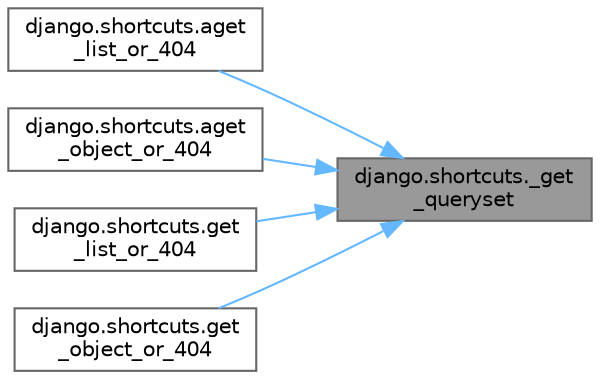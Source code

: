 digraph "django.shortcuts._get_queryset"
{
 // LATEX_PDF_SIZE
  bgcolor="transparent";
  edge [fontname=Helvetica,fontsize=10,labelfontname=Helvetica,labelfontsize=10];
  node [fontname=Helvetica,fontsize=10,shape=box,height=0.2,width=0.4];
  rankdir="RL";
  Node1 [id="Node000001",label="django.shortcuts._get\l_queryset",height=0.2,width=0.4,color="gray40", fillcolor="grey60", style="filled", fontcolor="black",tooltip=" "];
  Node1 -> Node2 [id="edge1_Node000001_Node000002",dir="back",color="steelblue1",style="solid",tooltip=" "];
  Node2 [id="Node000002",label="django.shortcuts.aget\l_list_or_404",height=0.2,width=0.4,color="grey40", fillcolor="white", style="filled",URL="$namespacedjango_1_1shortcuts.html#a77884a9ecf39fde31cff2bebeca7139e",tooltip=" "];
  Node1 -> Node3 [id="edge2_Node000001_Node000003",dir="back",color="steelblue1",style="solid",tooltip=" "];
  Node3 [id="Node000003",label="django.shortcuts.aget\l_object_or_404",height=0.2,width=0.4,color="grey40", fillcolor="white", style="filled",URL="$namespacedjango_1_1shortcuts.html#a320f56f7f2299ecce5df6dd8626b3428",tooltip=" "];
  Node1 -> Node4 [id="edge3_Node000001_Node000004",dir="back",color="steelblue1",style="solid",tooltip=" "];
  Node4 [id="Node000004",label="django.shortcuts.get\l_list_or_404",height=0.2,width=0.4,color="grey40", fillcolor="white", style="filled",URL="$namespacedjango_1_1shortcuts.html#a16751d0a396c8175aadbd82a0f673331",tooltip=" "];
  Node1 -> Node5 [id="edge4_Node000001_Node000005",dir="back",color="steelblue1",style="solid",tooltip=" "];
  Node5 [id="Node000005",label="django.shortcuts.get\l_object_or_404",height=0.2,width=0.4,color="grey40", fillcolor="white", style="filled",URL="$namespacedjango_1_1shortcuts.html#ab3bb61882a58a852fba3f96cff1d93d5",tooltip=" "];
}
